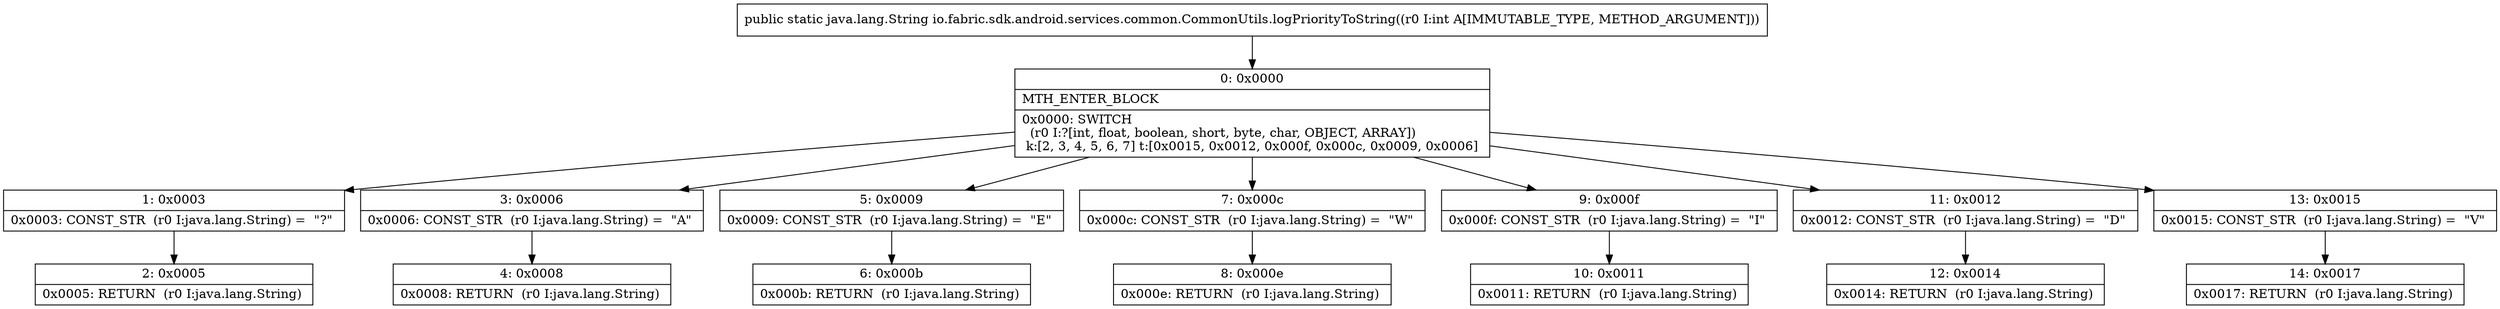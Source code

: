 digraph "CFG forio.fabric.sdk.android.services.common.CommonUtils.logPriorityToString(I)Ljava\/lang\/String;" {
Node_0 [shape=record,label="{0\:\ 0x0000|MTH_ENTER_BLOCK\l|0x0000: SWITCH  \l  (r0 I:?[int, float, boolean, short, byte, char, OBJECT, ARRAY])\l k:[2, 3, 4, 5, 6, 7] t:[0x0015, 0x0012, 0x000f, 0x000c, 0x0009, 0x0006] \l}"];
Node_1 [shape=record,label="{1\:\ 0x0003|0x0003: CONST_STR  (r0 I:java.lang.String) =  \"?\" \l}"];
Node_2 [shape=record,label="{2\:\ 0x0005|0x0005: RETURN  (r0 I:java.lang.String) \l}"];
Node_3 [shape=record,label="{3\:\ 0x0006|0x0006: CONST_STR  (r0 I:java.lang.String) =  \"A\" \l}"];
Node_4 [shape=record,label="{4\:\ 0x0008|0x0008: RETURN  (r0 I:java.lang.String) \l}"];
Node_5 [shape=record,label="{5\:\ 0x0009|0x0009: CONST_STR  (r0 I:java.lang.String) =  \"E\" \l}"];
Node_6 [shape=record,label="{6\:\ 0x000b|0x000b: RETURN  (r0 I:java.lang.String) \l}"];
Node_7 [shape=record,label="{7\:\ 0x000c|0x000c: CONST_STR  (r0 I:java.lang.String) =  \"W\" \l}"];
Node_8 [shape=record,label="{8\:\ 0x000e|0x000e: RETURN  (r0 I:java.lang.String) \l}"];
Node_9 [shape=record,label="{9\:\ 0x000f|0x000f: CONST_STR  (r0 I:java.lang.String) =  \"I\" \l}"];
Node_10 [shape=record,label="{10\:\ 0x0011|0x0011: RETURN  (r0 I:java.lang.String) \l}"];
Node_11 [shape=record,label="{11\:\ 0x0012|0x0012: CONST_STR  (r0 I:java.lang.String) =  \"D\" \l}"];
Node_12 [shape=record,label="{12\:\ 0x0014|0x0014: RETURN  (r0 I:java.lang.String) \l}"];
Node_13 [shape=record,label="{13\:\ 0x0015|0x0015: CONST_STR  (r0 I:java.lang.String) =  \"V\" \l}"];
Node_14 [shape=record,label="{14\:\ 0x0017|0x0017: RETURN  (r0 I:java.lang.String) \l}"];
MethodNode[shape=record,label="{public static java.lang.String io.fabric.sdk.android.services.common.CommonUtils.logPriorityToString((r0 I:int A[IMMUTABLE_TYPE, METHOD_ARGUMENT])) }"];
MethodNode -> Node_0;
Node_0 -> Node_1;
Node_0 -> Node_3;
Node_0 -> Node_5;
Node_0 -> Node_7;
Node_0 -> Node_9;
Node_0 -> Node_11;
Node_0 -> Node_13;
Node_1 -> Node_2;
Node_3 -> Node_4;
Node_5 -> Node_6;
Node_7 -> Node_8;
Node_9 -> Node_10;
Node_11 -> Node_12;
Node_13 -> Node_14;
}


